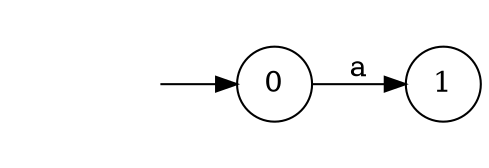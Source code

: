 digraph finite_state_machine { rankdir=LR
	node [shape=doublecircle]

	node [shape=circle]
	fake0 [style=invisible]
	fake0 -> 0

	0 -> 1 [label="a"] 
}
